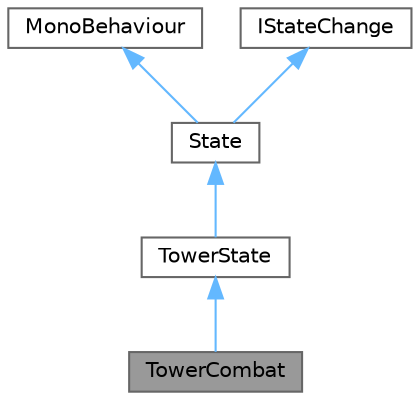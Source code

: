 digraph "TowerCombat"
{
 // LATEX_PDF_SIZE
  bgcolor="transparent";
  edge [fontname=Helvetica,fontsize=10,labelfontname=Helvetica,labelfontsize=10];
  node [fontname=Helvetica,fontsize=10,shape=box,height=0.2,width=0.4];
  Node1 [label="TowerCombat",height=0.2,width=0.4,color="gray40", fillcolor="grey60", style="filled", fontcolor="black",tooltip=" "];
  Node2 -> Node1 [dir="back",color="steelblue1",style="solid"];
  Node2 [label="TowerState",height=0.2,width=0.4,color="gray40", fillcolor="white", style="filled",URL="$class_tower_state.html",tooltip=" "];
  Node3 -> Node2 [dir="back",color="steelblue1",style="solid"];
  Node3 [label="State",height=0.2,width=0.4,color="gray40", fillcolor="white", style="filled",URL="$class_state.html",tooltip=" "];
  Node4 -> Node3 [dir="back",color="steelblue1",style="solid"];
  Node4 [label="MonoBehaviour",height=0.2,width=0.4,color="gray40", fillcolor="white", style="filled",tooltip=" "];
  Node5 -> Node3 [dir="back",color="steelblue1",style="solid"];
  Node5 [label="IStateChange",height=0.2,width=0.4,color="gray40", fillcolor="white", style="filled",URL="$interface_i_state_change.html",tooltip=" "];
}
